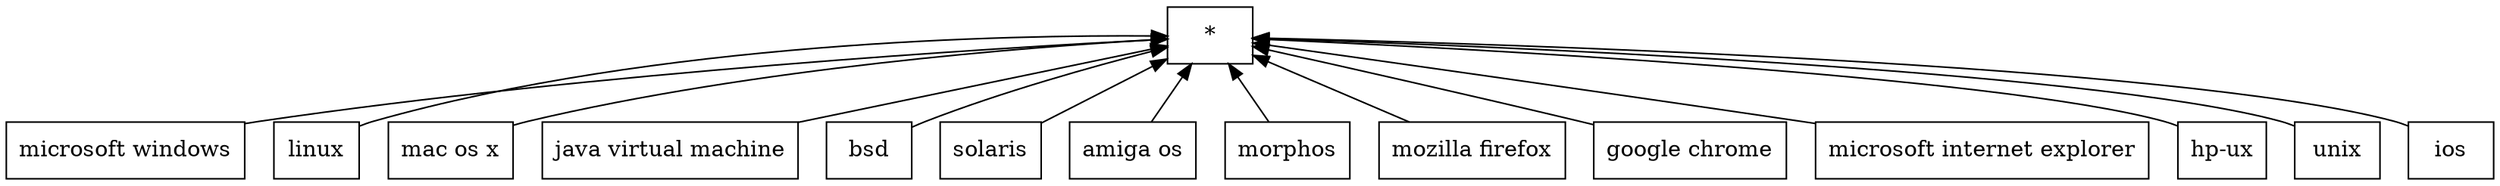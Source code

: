digraph G { 
 rankdir=BT;
 subgraph ba { 
1 [shape=record,label="{microsoft windows}"];
2 [shape=record,label="{linux}"];
3 [shape=record,label="{mac os x}"];
4 [shape=record,label="{java virtual machine}"];
5 [shape=record,label="{bsd}"];
6 [shape=record,label="{solaris}"];
7 [shape=record,label="{amiga os}"];
8 [shape=record,label="{morphos}"];
9 [shape=record,label="{mozilla firefox}"];
10 [shape=record,label="{google chrome}"];
11 [shape=record,label="{microsoft internet explorer}"];
12 [shape=record,label="{hp-ux}"];
13 [shape=record,label="{unix}"];
14 [shape=record,label="{ios}"];
15 [shape=record,label="{*}"];
1 -> 15
2 -> 15
3 -> 15
4 -> 15
5 -> 15
6 -> 15
7 -> 15
8 -> 15
9 -> 15
10 -> 15
11 -> 15
12 -> 15
13 -> 15
14 -> 15
}}